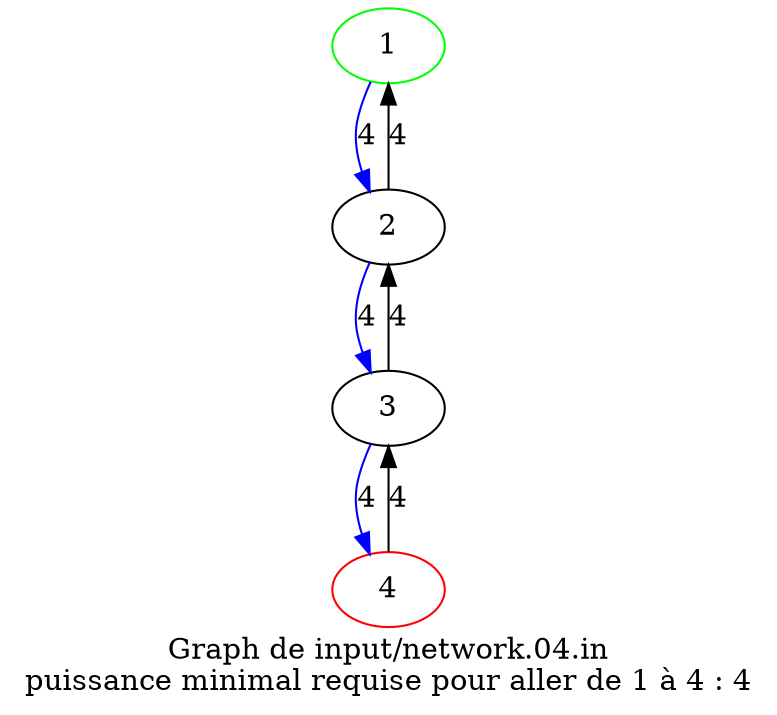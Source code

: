 strict digraph G {
	1 [color=green]
	4 [color=red]
	1 -> 2 [label=4]
	2 -> 1 [label=4]
	2 -> 3 [label=4]
	3 -> 2 [label=4]
	3 -> 4 [label=4]
	4 -> 3 [label=4]
	1 -> 2 [color=blue]
	2 -> 3 [color=blue]
	3 -> 4 [color=blue]
	label="Graph de input/network.04.in
puissance minimal requise pour aller de 1 à 4 : 4"
}

